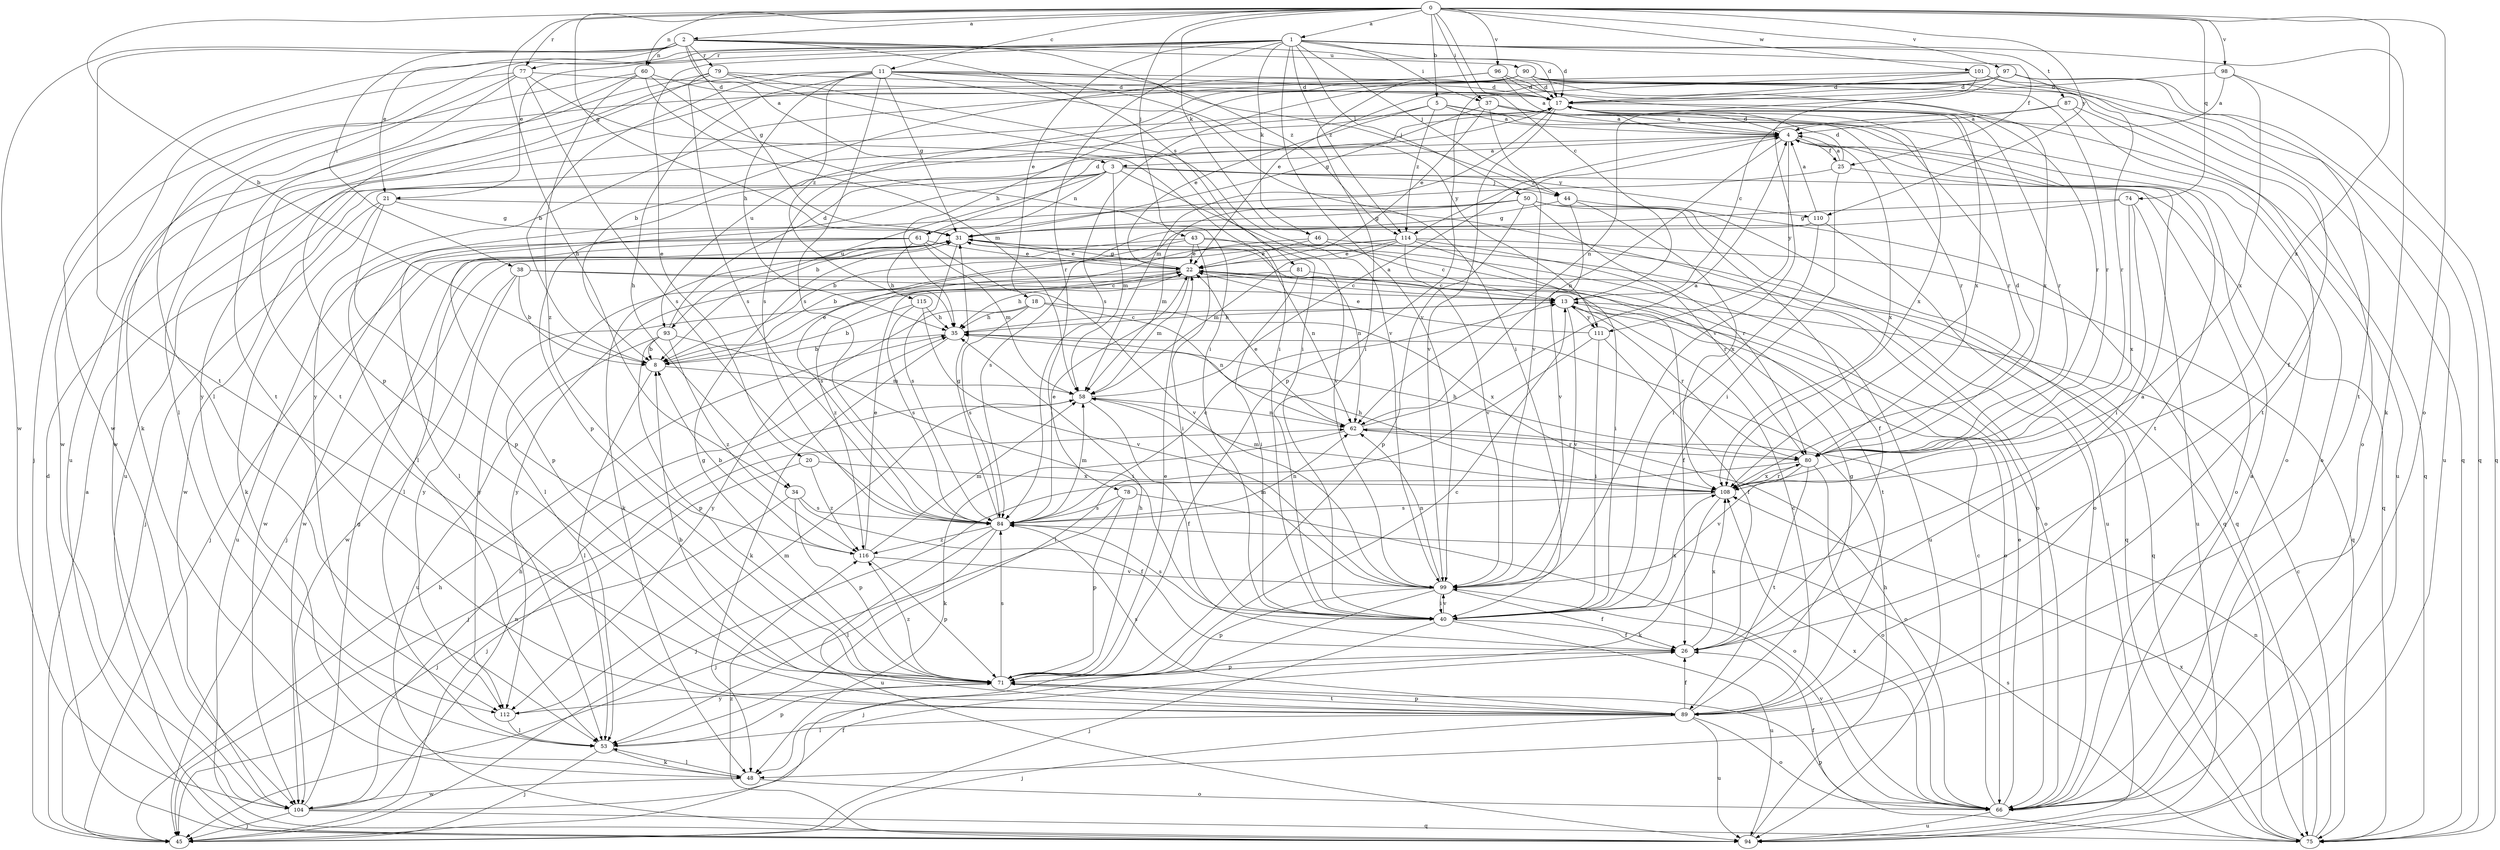 strict digraph  {
0;
1;
2;
3;
4;
5;
8;
11;
13;
17;
18;
20;
21;
22;
25;
26;
31;
34;
35;
37;
38;
40;
43;
44;
45;
46;
48;
50;
53;
58;
60;
61;
62;
66;
71;
74;
75;
77;
78;
79;
80;
81;
84;
87;
89;
90;
93;
94;
96;
97;
98;
99;
101;
104;
108;
110;
111;
112;
114;
115;
116;
0 -> 1  [label=a];
0 -> 2  [label=a];
0 -> 5  [label=b];
0 -> 8  [label=b];
0 -> 11  [label=c];
0 -> 13  [label=c];
0 -> 31  [label=g];
0 -> 34  [label=h];
0 -> 37  [label=i];
0 -> 43  [label=j];
0 -> 46  [label=k];
0 -> 60  [label=n];
0 -> 66  [label=o];
0 -> 74  [label=q];
0 -> 77  [label=r];
0 -> 96  [label=v];
0 -> 97  [label=v];
0 -> 98  [label=v];
0 -> 101  [label=w];
0 -> 108  [label=x];
0 -> 110  [label=y];
1 -> 17  [label=d];
1 -> 18  [label=e];
1 -> 20  [label=e];
1 -> 21  [label=e];
1 -> 25  [label=f];
1 -> 37  [label=i];
1 -> 44  [label=j];
1 -> 46  [label=k];
1 -> 48  [label=k];
1 -> 50  [label=l];
1 -> 53  [label=l];
1 -> 77  [label=r];
1 -> 78  [label=r];
1 -> 87  [label=t];
1 -> 99  [label=v];
1 -> 104  [label=w];
1 -> 114  [label=z];
2 -> 3  [label=a];
2 -> 17  [label=d];
2 -> 21  [label=e];
2 -> 31  [label=g];
2 -> 38  [label=i];
2 -> 60  [label=n];
2 -> 79  [label=r];
2 -> 81  [label=s];
2 -> 89  [label=t];
2 -> 90  [label=u];
2 -> 104  [label=w];
2 -> 114  [label=z];
3 -> 44  [label=j];
3 -> 53  [label=l];
3 -> 58  [label=m];
3 -> 61  [label=n];
3 -> 71  [label=p];
3 -> 75  [label=q];
3 -> 93  [label=u];
3 -> 99  [label=v];
3 -> 104  [label=w];
3 -> 110  [label=y];
4 -> 3  [label=a];
4 -> 17  [label=d];
4 -> 25  [label=f];
4 -> 62  [label=n];
4 -> 89  [label=t];
4 -> 108  [label=x];
4 -> 111  [label=y];
4 -> 114  [label=z];
5 -> 4  [label=a];
5 -> 22  [label=e];
5 -> 66  [label=o];
5 -> 80  [label=r];
5 -> 93  [label=u];
5 -> 114  [label=z];
8 -> 22  [label=e];
8 -> 53  [label=l];
8 -> 58  [label=m];
11 -> 8  [label=b];
11 -> 17  [label=d];
11 -> 31  [label=g];
11 -> 34  [label=h];
11 -> 35  [label=h];
11 -> 40  [label=i];
11 -> 44  [label=j];
11 -> 80  [label=r];
11 -> 84  [label=s];
11 -> 104  [label=w];
11 -> 111  [label=y];
11 -> 115  [label=z];
13 -> 35  [label=h];
13 -> 66  [label=o];
13 -> 80  [label=r];
13 -> 99  [label=v];
13 -> 111  [label=y];
17 -> 4  [label=a];
17 -> 58  [label=m];
17 -> 75  [label=q];
17 -> 80  [label=r];
17 -> 94  [label=u];
17 -> 99  [label=v];
17 -> 108  [label=x];
18 -> 35  [label=h];
18 -> 62  [label=n];
18 -> 84  [label=s];
18 -> 108  [label=x];
18 -> 112  [label=y];
20 -> 45  [label=j];
20 -> 108  [label=x];
20 -> 116  [label=z];
21 -> 31  [label=g];
21 -> 45  [label=j];
21 -> 48  [label=k];
21 -> 66  [label=o];
21 -> 71  [label=p];
22 -> 13  [label=c];
22 -> 26  [label=f];
22 -> 31  [label=g];
22 -> 35  [label=h];
22 -> 58  [label=m];
22 -> 89  [label=t];
22 -> 112  [label=y];
22 -> 116  [label=z];
25 -> 4  [label=a];
25 -> 8  [label=b];
25 -> 17  [label=d];
25 -> 40  [label=i];
25 -> 66  [label=o];
26 -> 4  [label=a];
26 -> 71  [label=p];
26 -> 108  [label=x];
31 -> 22  [label=e];
31 -> 45  [label=j];
31 -> 48  [label=k];
31 -> 62  [label=n];
31 -> 84  [label=s];
31 -> 94  [label=u];
31 -> 104  [label=w];
34 -> 26  [label=f];
34 -> 45  [label=j];
34 -> 71  [label=p];
34 -> 84  [label=s];
35 -> 8  [label=b];
35 -> 13  [label=c];
35 -> 48  [label=k];
37 -> 4  [label=a];
37 -> 22  [label=e];
37 -> 31  [label=g];
37 -> 66  [label=o];
37 -> 80  [label=r];
37 -> 99  [label=v];
38 -> 8  [label=b];
38 -> 13  [label=c];
38 -> 75  [label=q];
38 -> 104  [label=w];
38 -> 112  [label=y];
40 -> 26  [label=f];
40 -> 45  [label=j];
40 -> 84  [label=s];
40 -> 94  [label=u];
40 -> 99  [label=v];
40 -> 108  [label=x];
43 -> 22  [label=e];
43 -> 40  [label=i];
43 -> 53  [label=l];
43 -> 62  [label=n];
43 -> 75  [label=q];
43 -> 84  [label=s];
44 -> 31  [label=g];
44 -> 75  [label=q];
44 -> 99  [label=v];
44 -> 108  [label=x];
45 -> 4  [label=a];
45 -> 35  [label=h];
46 -> 8  [label=b];
46 -> 13  [label=c];
46 -> 22  [label=e];
46 -> 66  [label=o];
48 -> 53  [label=l];
48 -> 66  [label=o];
48 -> 104  [label=w];
50 -> 26  [label=f];
50 -> 31  [label=g];
50 -> 53  [label=l];
50 -> 58  [label=m];
50 -> 66  [label=o];
50 -> 71  [label=p];
50 -> 75  [label=q];
50 -> 80  [label=r];
53 -> 45  [label=j];
53 -> 48  [label=k];
53 -> 71  [label=p];
58 -> 4  [label=a];
58 -> 26  [label=f];
58 -> 45  [label=j];
58 -> 62  [label=n];
60 -> 17  [label=d];
60 -> 40  [label=i];
60 -> 48  [label=k];
60 -> 58  [label=m];
60 -> 71  [label=p];
60 -> 116  [label=z];
61 -> 17  [label=d];
61 -> 22  [label=e];
61 -> 35  [label=h];
61 -> 58  [label=m];
61 -> 71  [label=p];
61 -> 94  [label=u];
61 -> 99  [label=v];
61 -> 104  [label=w];
62 -> 4  [label=a];
62 -> 22  [label=e];
62 -> 48  [label=k];
62 -> 66  [label=o];
62 -> 80  [label=r];
66 -> 4  [label=a];
66 -> 13  [label=c];
66 -> 22  [label=e];
66 -> 26  [label=f];
66 -> 94  [label=u];
66 -> 99  [label=v];
66 -> 108  [label=x];
71 -> 13  [label=c];
71 -> 22  [label=e];
71 -> 31  [label=g];
71 -> 35  [label=h];
71 -> 84  [label=s];
71 -> 89  [label=t];
71 -> 112  [label=y];
71 -> 116  [label=z];
74 -> 31  [label=g];
74 -> 40  [label=i];
74 -> 84  [label=s];
74 -> 94  [label=u];
74 -> 108  [label=x];
75 -> 13  [label=c];
75 -> 62  [label=n];
75 -> 71  [label=p];
75 -> 84  [label=s];
75 -> 108  [label=x];
77 -> 17  [label=d];
77 -> 40  [label=i];
77 -> 53  [label=l];
77 -> 84  [label=s];
77 -> 89  [label=t];
77 -> 104  [label=w];
78 -> 45  [label=j];
78 -> 66  [label=o];
78 -> 71  [label=p];
78 -> 84  [label=s];
79 -> 17  [label=d];
79 -> 40  [label=i];
79 -> 84  [label=s];
79 -> 89  [label=t];
79 -> 94  [label=u];
79 -> 99  [label=v];
80 -> 17  [label=d];
80 -> 35  [label=h];
80 -> 45  [label=j];
80 -> 66  [label=o];
80 -> 89  [label=t];
80 -> 99  [label=v];
80 -> 108  [label=x];
81 -> 13  [label=c];
81 -> 40  [label=i];
81 -> 112  [label=y];
84 -> 13  [label=c];
84 -> 22  [label=e];
84 -> 31  [label=g];
84 -> 53  [label=l];
84 -> 58  [label=m];
84 -> 62  [label=n];
84 -> 94  [label=u];
84 -> 116  [label=z];
87 -> 4  [label=a];
87 -> 13  [label=c];
87 -> 89  [label=t];
87 -> 94  [label=u];
89 -> 8  [label=b];
89 -> 13  [label=c];
89 -> 26  [label=f];
89 -> 31  [label=g];
89 -> 45  [label=j];
89 -> 53  [label=l];
89 -> 66  [label=o];
89 -> 71  [label=p];
89 -> 84  [label=s];
89 -> 94  [label=u];
90 -> 17  [label=d];
90 -> 40  [label=i];
90 -> 45  [label=j];
90 -> 66  [label=o];
90 -> 75  [label=q];
90 -> 80  [label=r];
90 -> 84  [label=s];
90 -> 108  [label=x];
90 -> 112  [label=y];
93 -> 8  [label=b];
93 -> 17  [label=d];
93 -> 40  [label=i];
93 -> 71  [label=p];
93 -> 94  [label=u];
93 -> 116  [label=z];
94 -> 17  [label=d];
94 -> 35  [label=h];
94 -> 116  [label=z];
96 -> 4  [label=a];
96 -> 8  [label=b];
96 -> 17  [label=d];
96 -> 108  [label=x];
96 -> 112  [label=y];
97 -> 17  [label=d];
97 -> 22  [label=e];
97 -> 75  [label=q];
97 -> 80  [label=r];
97 -> 84  [label=s];
97 -> 89  [label=t];
97 -> 99  [label=v];
98 -> 4  [label=a];
98 -> 17  [label=d];
98 -> 75  [label=q];
98 -> 108  [label=x];
99 -> 26  [label=f];
99 -> 40  [label=i];
99 -> 45  [label=j];
99 -> 58  [label=m];
99 -> 62  [label=n];
99 -> 71  [label=p];
101 -> 17  [label=d];
101 -> 26  [label=f];
101 -> 35  [label=h];
101 -> 62  [label=n];
101 -> 71  [label=p];
101 -> 94  [label=u];
104 -> 26  [label=f];
104 -> 31  [label=g];
104 -> 35  [label=h];
104 -> 45  [label=j];
104 -> 62  [label=n];
104 -> 75  [label=q];
108 -> 35  [label=h];
108 -> 48  [label=k];
108 -> 58  [label=m];
108 -> 80  [label=r];
108 -> 84  [label=s];
110 -> 4  [label=a];
110 -> 8  [label=b];
110 -> 40  [label=i];
110 -> 94  [label=u];
111 -> 22  [label=e];
111 -> 26  [label=f];
111 -> 40  [label=i];
111 -> 53  [label=l];
112 -> 53  [label=l];
112 -> 58  [label=m];
114 -> 22  [label=e];
114 -> 40  [label=i];
114 -> 45  [label=j];
114 -> 53  [label=l];
114 -> 58  [label=m];
114 -> 75  [label=q];
114 -> 80  [label=r];
114 -> 99  [label=v];
115 -> 8  [label=b];
115 -> 35  [label=h];
115 -> 84  [label=s];
115 -> 99  [label=v];
116 -> 8  [label=b];
116 -> 22  [label=e];
116 -> 58  [label=m];
116 -> 71  [label=p];
116 -> 99  [label=v];
}
